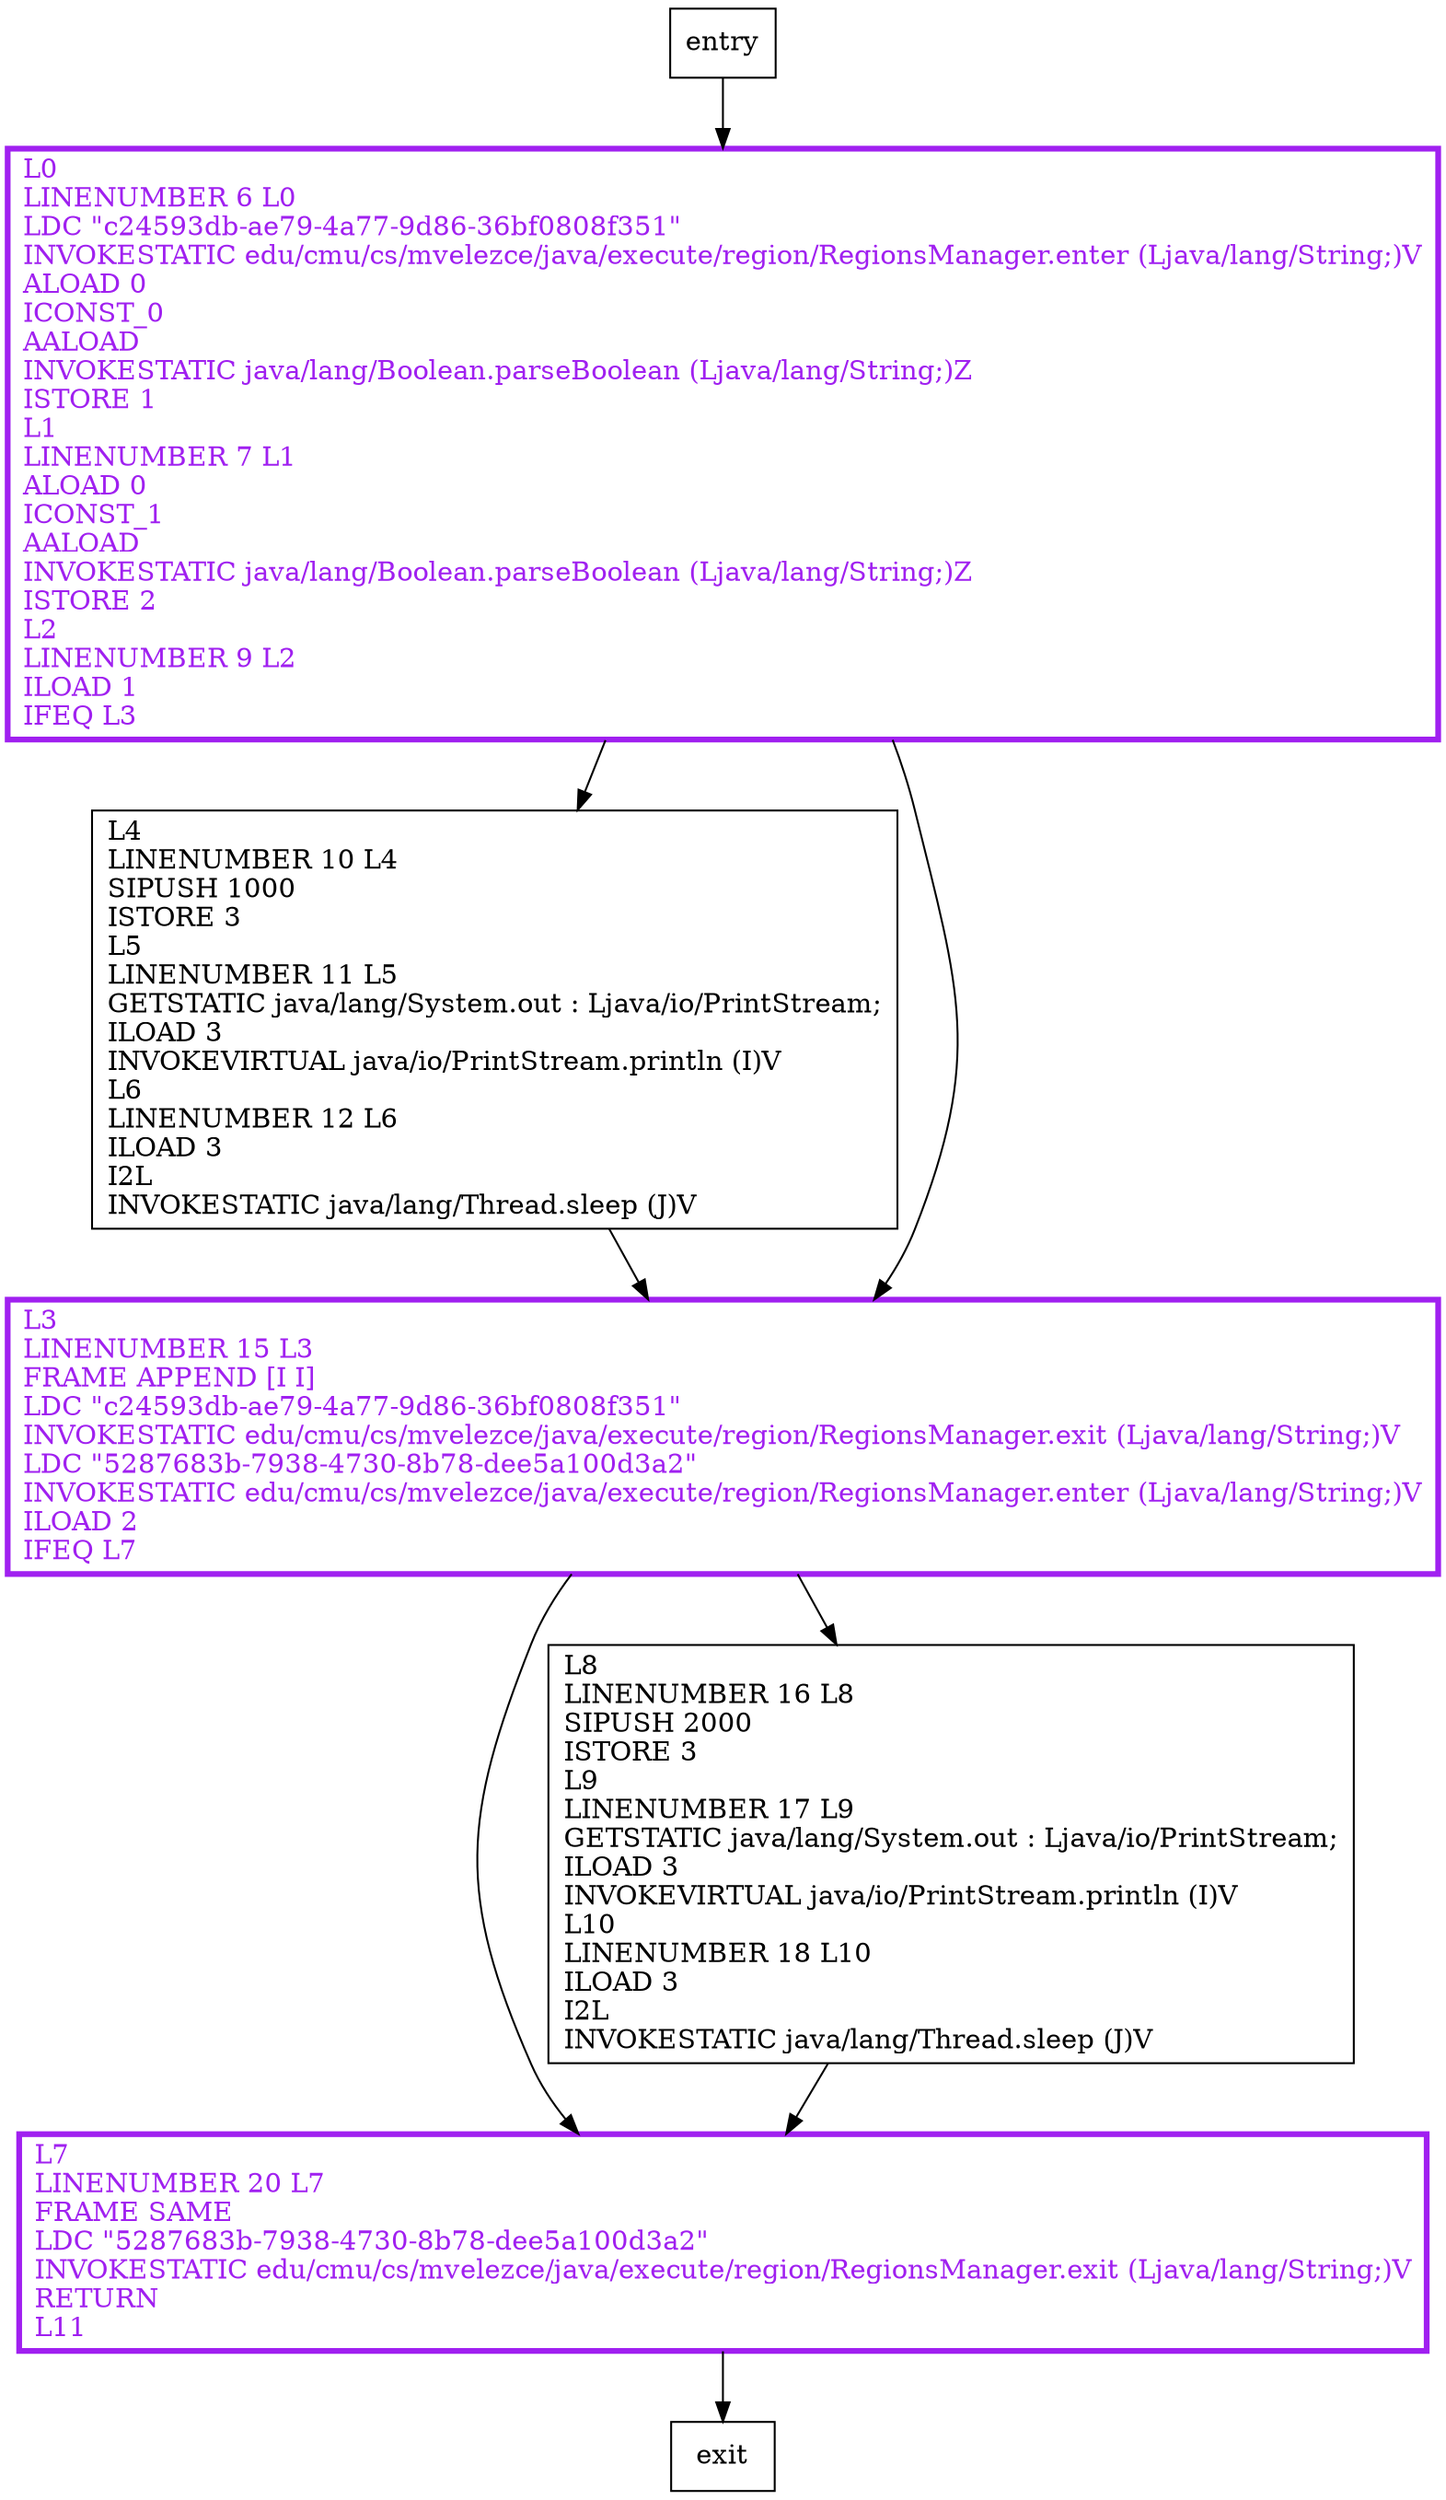 digraph main {
node [shape=record];
1992576411 [label="L4\lLINENUMBER 10 L4\lSIPUSH 1000\lISTORE 3\lL5\lLINENUMBER 11 L5\lGETSTATIC java/lang/System.out : Ljava/io/PrintStream;\lILOAD 3\lINVOKEVIRTUAL java/io/PrintStream.println (I)V\lL6\lLINENUMBER 12 L6\lILOAD 3\lI2L\lINVOKESTATIC java/lang/Thread.sleep (J)V\l"];
188034562 [label="L3\lLINENUMBER 15 L3\lFRAME APPEND [I I]\lLDC \"c24593db-ae79-4a77-9d86-36bf0808f351\"\lINVOKESTATIC edu/cmu/cs/mvelezce/java/execute/region/RegionsManager.exit (Ljava/lang/String;)V\lLDC \"5287683b-7938-4730-8b78-dee5a100d3a2\"\lINVOKESTATIC edu/cmu/cs/mvelezce/java/execute/region/RegionsManager.enter (Ljava/lang/String;)V\lILOAD 2\lIFEQ L7\l"];
1227978070 [label="L7\lLINENUMBER 20 L7\lFRAME SAME\lLDC \"5287683b-7938-4730-8b78-dee5a100d3a2\"\lINVOKESTATIC edu/cmu/cs/mvelezce/java/execute/region/RegionsManager.exit (Ljava/lang/String;)V\lRETURN\lL11\l"];
1484803060 [label="L8\lLINENUMBER 16 L8\lSIPUSH 2000\lISTORE 3\lL9\lLINENUMBER 17 L9\lGETSTATIC java/lang/System.out : Ljava/io/PrintStream;\lILOAD 3\lINVOKEVIRTUAL java/io/PrintStream.println (I)V\lL10\lLINENUMBER 18 L10\lILOAD 3\lI2L\lINVOKESTATIC java/lang/Thread.sleep (J)V\l"];
1481194807 [label="L0\lLINENUMBER 6 L0\lLDC \"c24593db-ae79-4a77-9d86-36bf0808f351\"\lINVOKESTATIC edu/cmu/cs/mvelezce/java/execute/region/RegionsManager.enter (Ljava/lang/String;)V\lALOAD 0\lICONST_0\lAALOAD\lINVOKESTATIC java/lang/Boolean.parseBoolean (Ljava/lang/String;)Z\lISTORE 1\lL1\lLINENUMBER 7 L1\lALOAD 0\lICONST_1\lAALOAD\lINVOKESTATIC java/lang/Boolean.parseBoolean (Ljava/lang/String;)Z\lISTORE 2\lL2\lLINENUMBER 9 L2\lILOAD 1\lIFEQ L3\l"];
entry;
exit;
entry -> 1481194807
1992576411 -> 188034562
188034562 -> 1227978070
188034562 -> 1484803060
1227978070 -> exit
1484803060 -> 1227978070
1481194807 -> 1992576411
1481194807 -> 188034562
188034562[fontcolor="purple", penwidth=3, color="purple"];
1227978070[fontcolor="purple", penwidth=3, color="purple"];
1481194807[fontcolor="purple", penwidth=3, color="purple"];
}
